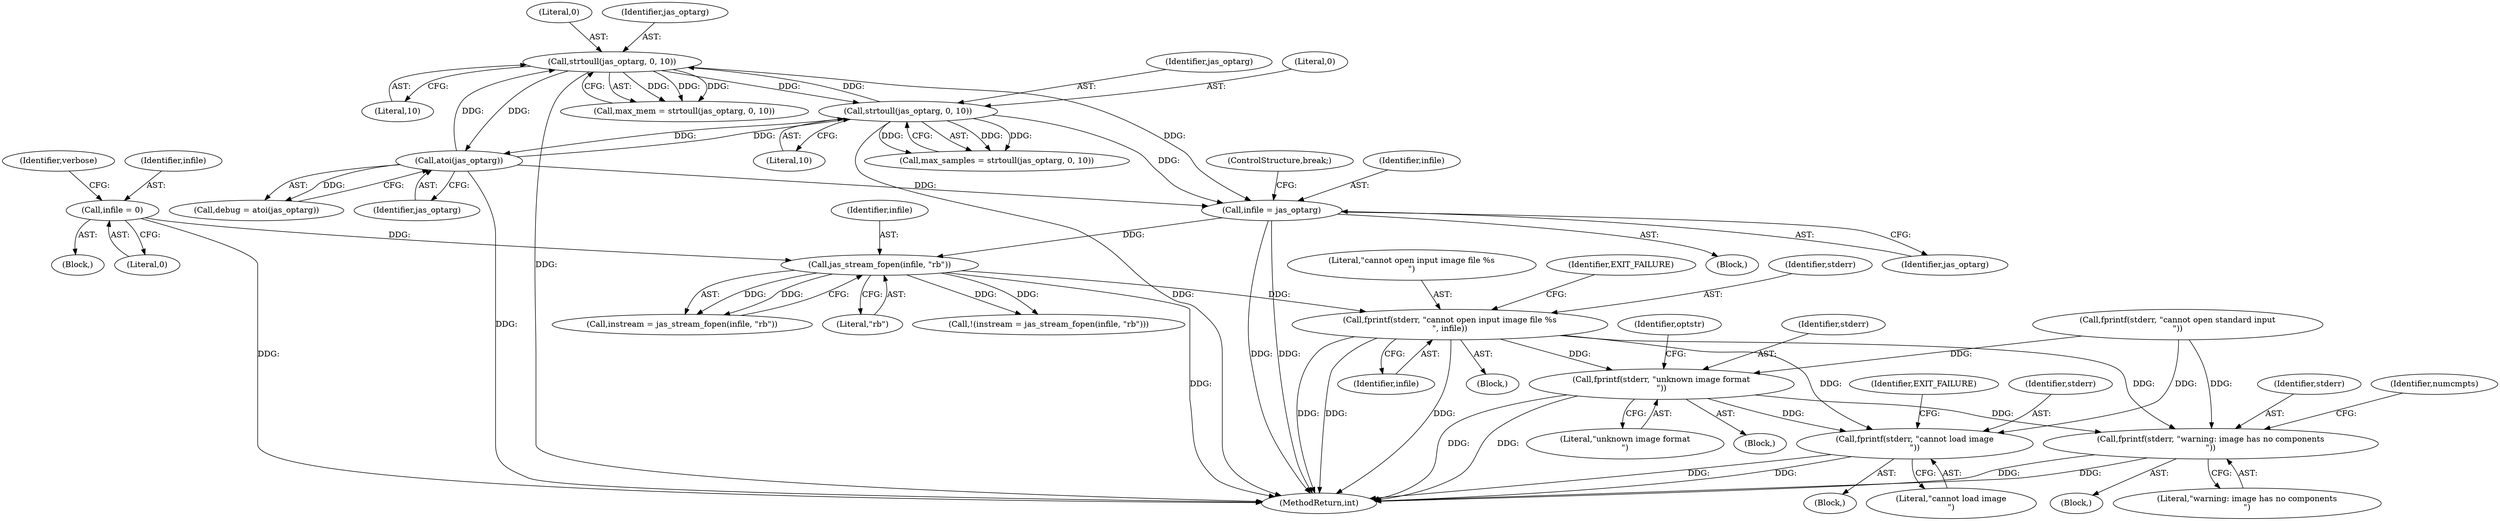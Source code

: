 digraph "0_jasper_d42b2388f7f8e0332c846675133acea151fc557a@API" {
"1000222" [label="(Call,fprintf(stderr, \"cannot open input image file %s\n\", infile))"];
"1000218" [label="(Call,jas_stream_fopen(infile, \"rb\"))"];
"1000139" [label="(Call,infile = 0)"];
"1000183" [label="(Call,infile = jas_optarg)"];
"1000198" [label="(Call,strtoull(jas_optarg, 0, 10))"];
"1000190" [label="(Call,strtoull(jas_optarg, 0, 10))"];
"1000179" [label="(Call,atoi(jas_optarg))"];
"1000251" [label="(Call,fprintf(stderr, \"unknown image format\n\"))"];
"1000271" [label="(Call,fprintf(stderr, \"cannot load image\n\"))"];
"1000296" [label="(Call,fprintf(stderr, \"warning: image has no components\n\"))"];
"1000275" [label="(Identifier,EXIT_FAILURE)"];
"1000183" [label="(Call,infile = jas_optarg)"];
"1000179" [label="(Call,atoi(jas_optarg))"];
"1000223" [label="(Identifier,stderr)"];
"1000221" [label="(Block,)"];
"1000141" [label="(Literal,0)"];
"1000219" [label="(Identifier,infile)"];
"1000143" [label="(Identifier,verbose)"];
"1000298" [label="(Literal,\"warning: image has no components\n\")"];
"1000296" [label="(Call,fprintf(stderr, \"warning: image has no components\n\"))"];
"1000201" [label="(Literal,10)"];
"1000251" [label="(Call,fprintf(stderr, \"unknown image format\n\"))"];
"1000191" [label="(Identifier,jas_optarg)"];
"1000198" [label="(Call,strtoull(jas_optarg, 0, 10))"];
"1000140" [label="(Identifier,infile)"];
"1000224" [label="(Literal,\"cannot open input image file %s\n\")"];
"1000220" [label="(Literal,\"rb\")"];
"1000163" [label="(Block,)"];
"1000190" [label="(Call,strtoull(jas_optarg, 0, 10))"];
"1000255" [label="(Identifier,optstr)"];
"1000272" [label="(Identifier,stderr)"];
"1000333" [label="(MethodReturn,int)"];
"1000188" [label="(Call,max_samples = strtoull(jas_optarg, 0, 10))"];
"1000222" [label="(Call,fprintf(stderr, \"cannot open input image file %s\n\", infile))"];
"1000196" [label="(Call,max_mem = strtoull(jas_optarg, 0, 10))"];
"1000250" [label="(Block,)"];
"1000271" [label="(Call,fprintf(stderr, \"cannot load image\n\"))"];
"1000109" [label="(Block,)"];
"1000185" [label="(Identifier,jas_optarg)"];
"1000200" [label="(Literal,0)"];
"1000177" [label="(Call,debug = atoi(jas_optarg))"];
"1000192" [label="(Literal,0)"];
"1000139" [label="(Call,infile = 0)"];
"1000218" [label="(Call,jas_stream_fopen(infile, \"rb\"))"];
"1000225" [label="(Identifier,infile)"];
"1000253" [label="(Literal,\"unknown image format\n\")"];
"1000238" [label="(Call,fprintf(stderr, \"cannot open standard input\n\"))"];
"1000186" [label="(ControlStructure,break;)"];
"1000180" [label="(Identifier,jas_optarg)"];
"1000215" [label="(Call,!(instream = jas_stream_fopen(infile, \"rb\")))"];
"1000297" [label="(Identifier,stderr)"];
"1000252" [label="(Identifier,stderr)"];
"1000273" [label="(Literal,\"cannot load image\n\")"];
"1000300" [label="(Identifier,numcmpts)"];
"1000295" [label="(Block,)"];
"1000268" [label="(Block,)"];
"1000199" [label="(Identifier,jas_optarg)"];
"1000193" [label="(Literal,10)"];
"1000227" [label="(Identifier,EXIT_FAILURE)"];
"1000216" [label="(Call,instream = jas_stream_fopen(infile, \"rb\"))"];
"1000184" [label="(Identifier,infile)"];
"1000222" -> "1000221"  [label="AST: "];
"1000222" -> "1000225"  [label="CFG: "];
"1000223" -> "1000222"  [label="AST: "];
"1000224" -> "1000222"  [label="AST: "];
"1000225" -> "1000222"  [label="AST: "];
"1000227" -> "1000222"  [label="CFG: "];
"1000222" -> "1000333"  [label="DDG: "];
"1000222" -> "1000333"  [label="DDG: "];
"1000222" -> "1000333"  [label="DDG: "];
"1000218" -> "1000222"  [label="DDG: "];
"1000222" -> "1000251"  [label="DDG: "];
"1000222" -> "1000271"  [label="DDG: "];
"1000222" -> "1000296"  [label="DDG: "];
"1000218" -> "1000216"  [label="AST: "];
"1000218" -> "1000220"  [label="CFG: "];
"1000219" -> "1000218"  [label="AST: "];
"1000220" -> "1000218"  [label="AST: "];
"1000216" -> "1000218"  [label="CFG: "];
"1000218" -> "1000333"  [label="DDG: "];
"1000218" -> "1000215"  [label="DDG: "];
"1000218" -> "1000215"  [label="DDG: "];
"1000218" -> "1000216"  [label="DDG: "];
"1000218" -> "1000216"  [label="DDG: "];
"1000139" -> "1000218"  [label="DDG: "];
"1000183" -> "1000218"  [label="DDG: "];
"1000139" -> "1000109"  [label="AST: "];
"1000139" -> "1000141"  [label="CFG: "];
"1000140" -> "1000139"  [label="AST: "];
"1000141" -> "1000139"  [label="AST: "];
"1000143" -> "1000139"  [label="CFG: "];
"1000139" -> "1000333"  [label="DDG: "];
"1000183" -> "1000163"  [label="AST: "];
"1000183" -> "1000185"  [label="CFG: "];
"1000184" -> "1000183"  [label="AST: "];
"1000185" -> "1000183"  [label="AST: "];
"1000186" -> "1000183"  [label="CFG: "];
"1000183" -> "1000333"  [label="DDG: "];
"1000183" -> "1000333"  [label="DDG: "];
"1000198" -> "1000183"  [label="DDG: "];
"1000190" -> "1000183"  [label="DDG: "];
"1000179" -> "1000183"  [label="DDG: "];
"1000198" -> "1000196"  [label="AST: "];
"1000198" -> "1000201"  [label="CFG: "];
"1000199" -> "1000198"  [label="AST: "];
"1000200" -> "1000198"  [label="AST: "];
"1000201" -> "1000198"  [label="AST: "];
"1000196" -> "1000198"  [label="CFG: "];
"1000198" -> "1000333"  [label="DDG: "];
"1000198" -> "1000179"  [label="DDG: "];
"1000198" -> "1000190"  [label="DDG: "];
"1000198" -> "1000196"  [label="DDG: "];
"1000198" -> "1000196"  [label="DDG: "];
"1000198" -> "1000196"  [label="DDG: "];
"1000190" -> "1000198"  [label="DDG: "];
"1000179" -> "1000198"  [label="DDG: "];
"1000190" -> "1000188"  [label="AST: "];
"1000190" -> "1000193"  [label="CFG: "];
"1000191" -> "1000190"  [label="AST: "];
"1000192" -> "1000190"  [label="AST: "];
"1000193" -> "1000190"  [label="AST: "];
"1000188" -> "1000190"  [label="CFG: "];
"1000190" -> "1000333"  [label="DDG: "];
"1000190" -> "1000179"  [label="DDG: "];
"1000190" -> "1000188"  [label="DDG: "];
"1000190" -> "1000188"  [label="DDG: "];
"1000190" -> "1000188"  [label="DDG: "];
"1000179" -> "1000190"  [label="DDG: "];
"1000179" -> "1000177"  [label="AST: "];
"1000179" -> "1000180"  [label="CFG: "];
"1000180" -> "1000179"  [label="AST: "];
"1000177" -> "1000179"  [label="CFG: "];
"1000179" -> "1000333"  [label="DDG: "];
"1000179" -> "1000177"  [label="DDG: "];
"1000251" -> "1000250"  [label="AST: "];
"1000251" -> "1000253"  [label="CFG: "];
"1000252" -> "1000251"  [label="AST: "];
"1000253" -> "1000251"  [label="AST: "];
"1000255" -> "1000251"  [label="CFG: "];
"1000251" -> "1000333"  [label="DDG: "];
"1000251" -> "1000333"  [label="DDG: "];
"1000238" -> "1000251"  [label="DDG: "];
"1000251" -> "1000271"  [label="DDG: "];
"1000251" -> "1000296"  [label="DDG: "];
"1000271" -> "1000268"  [label="AST: "];
"1000271" -> "1000273"  [label="CFG: "];
"1000272" -> "1000271"  [label="AST: "];
"1000273" -> "1000271"  [label="AST: "];
"1000275" -> "1000271"  [label="CFG: "];
"1000271" -> "1000333"  [label="DDG: "];
"1000271" -> "1000333"  [label="DDG: "];
"1000238" -> "1000271"  [label="DDG: "];
"1000296" -> "1000295"  [label="AST: "];
"1000296" -> "1000298"  [label="CFG: "];
"1000297" -> "1000296"  [label="AST: "];
"1000298" -> "1000296"  [label="AST: "];
"1000300" -> "1000296"  [label="CFG: "];
"1000296" -> "1000333"  [label="DDG: "];
"1000296" -> "1000333"  [label="DDG: "];
"1000238" -> "1000296"  [label="DDG: "];
}
